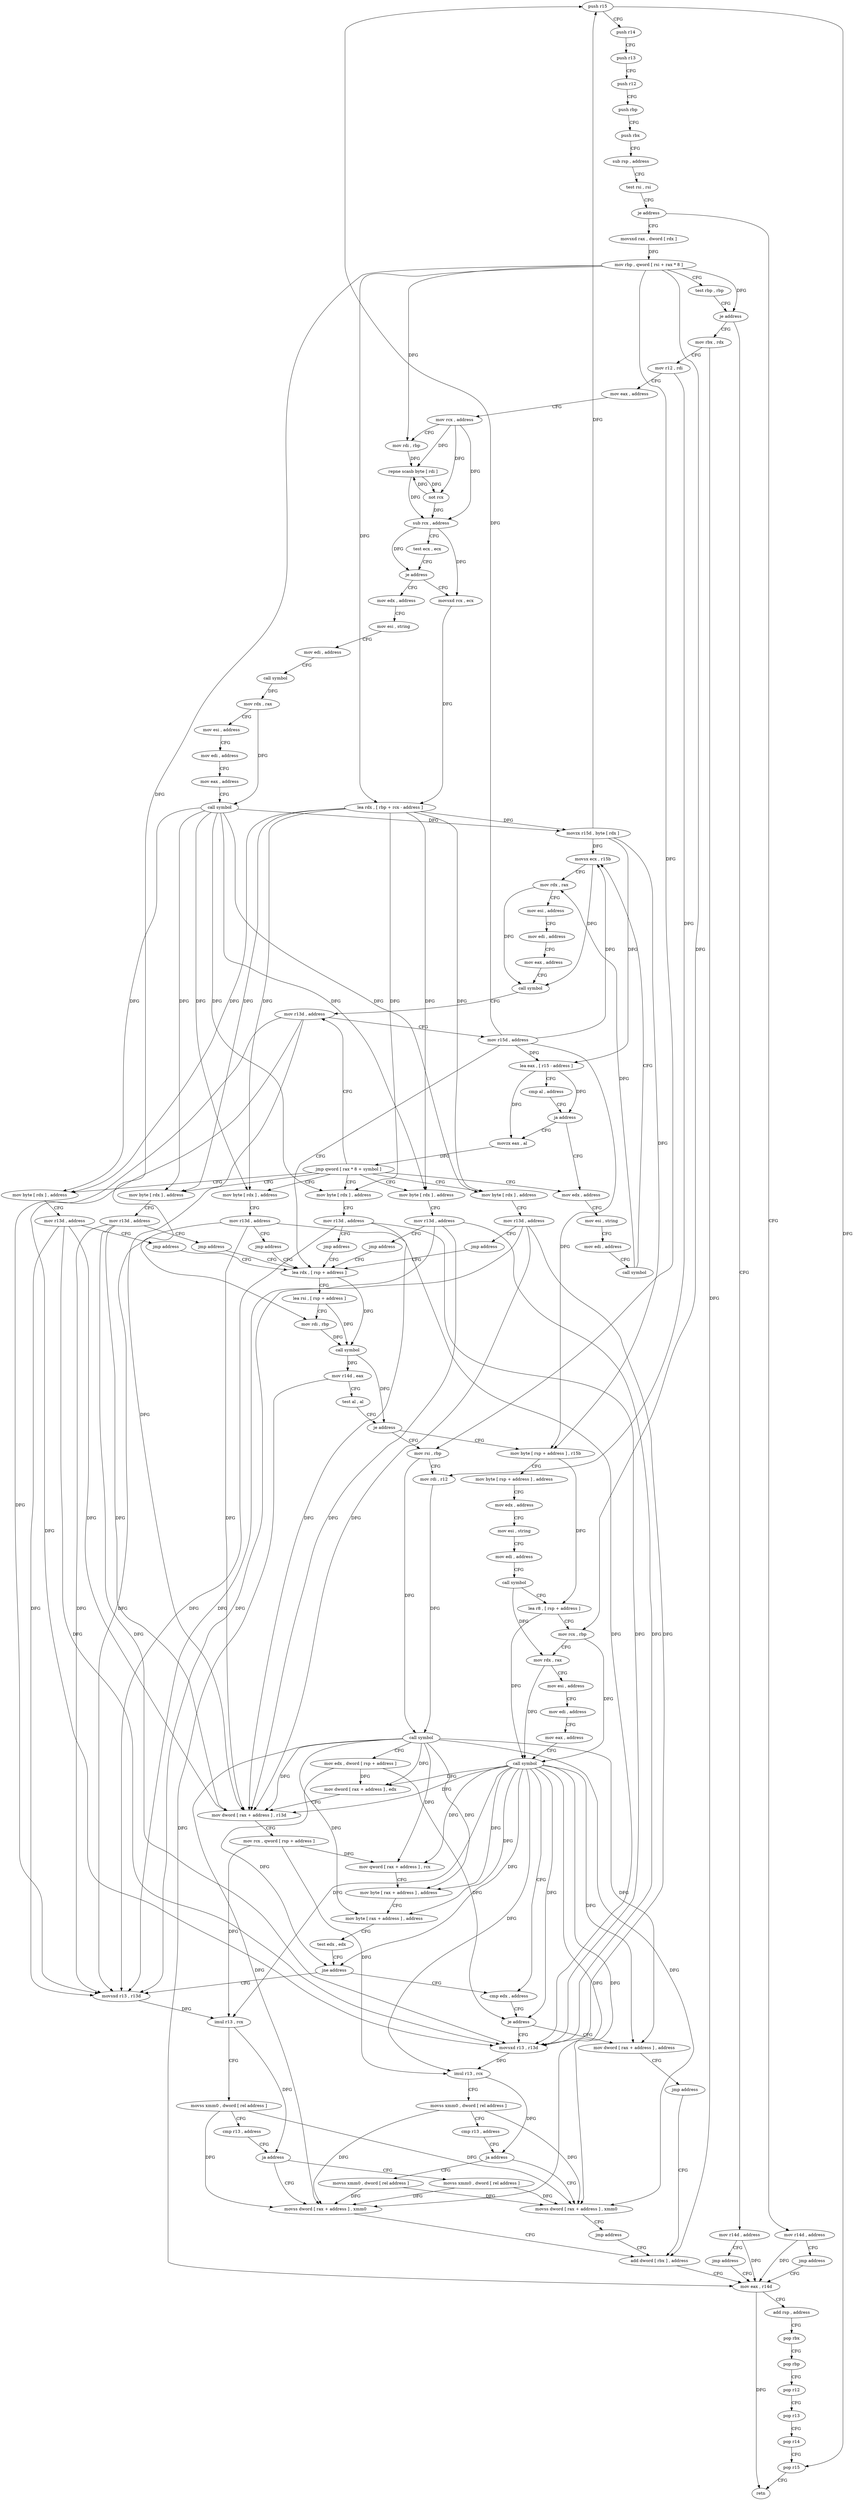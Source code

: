 digraph "func" {
"4246045" [label = "push r15" ]
"4246047" [label = "push r14" ]
"4246049" [label = "push r13" ]
"4246051" [label = "push r12" ]
"4246053" [label = "push rbp" ]
"4246054" [label = "push rbx" ]
"4246055" [label = "sub rsp , address" ]
"4246059" [label = "test rsi , rsi" ]
"4246062" [label = "je address" ]
"4246559" [label = "mov r14d , address" ]
"4246068" [label = "movsxd rax , dword [ rdx ]" ]
"4246565" [label = "jmp address" ]
"4246424" [label = "mov eax , r14d" ]
"4246071" [label = "mov rbp , qword [ rsi + rax * 8 ]" ]
"4246075" [label = "test rbp , rbp" ]
"4246078" [label = "je address" ]
"4246570" [label = "mov r14d , address" ]
"4246084" [label = "mov rbx , rdx" ]
"4246427" [label = "add rsp , address" ]
"4246431" [label = "pop rbx" ]
"4246432" [label = "pop rbp" ]
"4246433" [label = "pop r12" ]
"4246435" [label = "pop r13" ]
"4246437" [label = "pop r14" ]
"4246439" [label = "pop r15" ]
"4246441" [label = "retn" ]
"4246576" [label = "jmp address" ]
"4246087" [label = "mov r12 , rdi" ]
"4246090" [label = "mov eax , address" ]
"4246095" [label = "mov rcx , address" ]
"4246102" [label = "mov rdi , rbp" ]
"4246105" [label = "repne scasb byte [ rdi ]" ]
"4246107" [label = "not rcx" ]
"4246110" [label = "sub rcx , address" ]
"4246114" [label = "test ecx , ecx" ]
"4246116" [label = "je address" ]
"4246148" [label = "mov edx , address" ]
"4246118" [label = "movsxd rcx , ecx" ]
"4246153" [label = "mov esi , string" ]
"4246158" [label = "mov edi , address" ]
"4246163" [label = "call symbol" ]
"4246168" [label = "mov rdx , rax" ]
"4246171" [label = "mov esi , address" ]
"4246176" [label = "mov edi , address" ]
"4246181" [label = "mov eax , address" ]
"4246186" [label = "call symbol" ]
"4246191" [label = "mov byte [ rdx ] , address" ]
"4246121" [label = "lea rdx , [ rbp + rcx - address ]" ]
"4246126" [label = "movzx r15d , byte [ rdx ]" ]
"4246130" [label = "lea eax , [ r15 - address ]" ]
"4246134" [label = "cmp al , address" ]
"4246136" [label = "ja address" ]
"4246257" [label = "mov edx , address" ]
"4246138" [label = "movzx eax , al" ]
"4246316" [label = "lea rdx , [ rsp + address ]" ]
"4246321" [label = "lea rsi , [ rsp + address ]" ]
"4246326" [label = "mov rdi , rbp" ]
"4246329" [label = "call symbol" ]
"4246334" [label = "mov r14d , eax" ]
"4246337" [label = "test al , al" ]
"4246339" [label = "je address" ]
"4246442" [label = "mov byte [ rsp + address ] , r15b" ]
"4246341" [label = "mov rsi , rbp" ]
"4246262" [label = "mov esi , string" ]
"4246267" [label = "mov edi , address" ]
"4246272" [label = "call symbol" ]
"4246277" [label = "movsx ecx , r15b" ]
"4246281" [label = "mov rdx , rax" ]
"4246284" [label = "mov esi , address" ]
"4246289" [label = "mov edi , address" ]
"4246294" [label = "mov eax , address" ]
"4246299" [label = "call symbol" ]
"4246304" [label = "mov r13d , address" ]
"4246141" [label = "jmp qword [ rax * 8 + symbol ]" ]
"4246202" [label = "mov byte [ rdx ] , address" ]
"4246213" [label = "mov byte [ rdx ] , address" ]
"4246224" [label = "mov byte [ rdx ] , address" ]
"4246235" [label = "mov byte [ rdx ] , address" ]
"4246246" [label = "mov byte [ rdx ] , address" ]
"4246447" [label = "mov byte [ rsp + address ] , address" ]
"4246452" [label = "mov edx , address" ]
"4246457" [label = "mov esi , string" ]
"4246462" [label = "mov edi , address" ]
"4246467" [label = "call symbol" ]
"4246472" [label = "lea r8 , [ rsp + address ]" ]
"4246477" [label = "mov rcx , rbp" ]
"4246480" [label = "mov rdx , rax" ]
"4246483" [label = "mov esi , address" ]
"4246488" [label = "mov edi , address" ]
"4246493" [label = "mov eax , address" ]
"4246498" [label = "call symbol" ]
"4246503" [label = "cmp edx , address" ]
"4246344" [label = "mov rdi , r12" ]
"4246347" [label = "call symbol" ]
"4246352" [label = "mov edx , dword [ rsp + address ]" ]
"4246356" [label = "mov dword [ rax + address ] , edx" ]
"4246359" [label = "mov dword [ rax + address ] , r13d" ]
"4246363" [label = "mov rcx , qword [ rsp + address ]" ]
"4246368" [label = "mov qword [ rax + address ] , rcx" ]
"4246372" [label = "mov byte [ rax + address ] , address" ]
"4246376" [label = "mov byte [ rax + address ] , address" ]
"4246380" [label = "test edx , edx" ]
"4246382" [label = "jne address" ]
"4246384" [label = "movsxd r13 , r13d" ]
"4246194" [label = "mov r13d , address" ]
"4246200" [label = "jmp address" ]
"4246205" [label = "mov r13d , address" ]
"4246211" [label = "jmp address" ]
"4246216" [label = "mov r13d , address" ]
"4246222" [label = "jmp address" ]
"4246227" [label = "mov r13d , address" ]
"4246233" [label = "jmp address" ]
"4246238" [label = "mov r13d , address" ]
"4246244" [label = "jmp address" ]
"4246249" [label = "mov r13d , address" ]
"4246255" [label = "jmp address" ]
"4246310" [label = "mov r15d , address" ]
"4246517" [label = "movsxd r13 , r13d" ]
"4246520" [label = "imul r13 , rcx" ]
"4246524" [label = "movss xmm0 , dword [ rel address ]" ]
"4246532" [label = "cmp r13 , address" ]
"4246539" [label = "ja address" ]
"4246549" [label = "movss dword [ rax + address ] , xmm0" ]
"4246541" [label = "movss xmm0 , dword [ rel address ]" ]
"4246508" [label = "mov dword [ rax + address ] , address" ]
"4246515" [label = "jmp address" ]
"4246421" [label = "add dword [ rbx ] , address" ]
"4246506" [label = "je address" ]
"4246387" [label = "imul r13 , rcx" ]
"4246391" [label = "movss xmm0 , dword [ rel address ]" ]
"4246399" [label = "cmp r13 , address" ]
"4246406" [label = "ja address" ]
"4246416" [label = "movss dword [ rax + address ] , xmm0" ]
"4246408" [label = "movss xmm0 , dword [ rel address ]" ]
"4246554" [label = "jmp address" ]
"4246045" -> "4246047" [ label = "CFG" ]
"4246045" -> "4246439" [ label = "DFG" ]
"4246047" -> "4246049" [ label = "CFG" ]
"4246049" -> "4246051" [ label = "CFG" ]
"4246051" -> "4246053" [ label = "CFG" ]
"4246053" -> "4246054" [ label = "CFG" ]
"4246054" -> "4246055" [ label = "CFG" ]
"4246055" -> "4246059" [ label = "CFG" ]
"4246059" -> "4246062" [ label = "CFG" ]
"4246062" -> "4246559" [ label = "CFG" ]
"4246062" -> "4246068" [ label = "CFG" ]
"4246559" -> "4246565" [ label = "CFG" ]
"4246559" -> "4246424" [ label = "DFG" ]
"4246068" -> "4246071" [ label = "DFG" ]
"4246565" -> "4246424" [ label = "CFG" ]
"4246424" -> "4246427" [ label = "CFG" ]
"4246424" -> "4246441" [ label = "DFG" ]
"4246071" -> "4246075" [ label = "CFG" ]
"4246071" -> "4246078" [ label = "DFG" ]
"4246071" -> "4246102" [ label = "DFG" ]
"4246071" -> "4246121" [ label = "DFG" ]
"4246071" -> "4246326" [ label = "DFG" ]
"4246071" -> "4246477" [ label = "DFG" ]
"4246071" -> "4246341" [ label = "DFG" ]
"4246075" -> "4246078" [ label = "CFG" ]
"4246078" -> "4246570" [ label = "CFG" ]
"4246078" -> "4246084" [ label = "CFG" ]
"4246570" -> "4246576" [ label = "CFG" ]
"4246570" -> "4246424" [ label = "DFG" ]
"4246084" -> "4246087" [ label = "CFG" ]
"4246084" -> "4246421" [ label = "DFG" ]
"4246427" -> "4246431" [ label = "CFG" ]
"4246431" -> "4246432" [ label = "CFG" ]
"4246432" -> "4246433" [ label = "CFG" ]
"4246433" -> "4246435" [ label = "CFG" ]
"4246435" -> "4246437" [ label = "CFG" ]
"4246437" -> "4246439" [ label = "CFG" ]
"4246439" -> "4246441" [ label = "CFG" ]
"4246576" -> "4246424" [ label = "CFG" ]
"4246087" -> "4246090" [ label = "CFG" ]
"4246087" -> "4246344" [ label = "DFG" ]
"4246090" -> "4246095" [ label = "CFG" ]
"4246095" -> "4246102" [ label = "CFG" ]
"4246095" -> "4246105" [ label = "DFG" ]
"4246095" -> "4246107" [ label = "DFG" ]
"4246095" -> "4246110" [ label = "DFG" ]
"4246102" -> "4246105" [ label = "DFG" ]
"4246105" -> "4246107" [ label = "DFG" ]
"4246105" -> "4246110" [ label = "DFG" ]
"4246107" -> "4246110" [ label = "DFG" ]
"4246107" -> "4246105" [ label = "DFG" ]
"4246110" -> "4246114" [ label = "CFG" ]
"4246110" -> "4246116" [ label = "DFG" ]
"4246110" -> "4246118" [ label = "DFG" ]
"4246114" -> "4246116" [ label = "CFG" ]
"4246116" -> "4246148" [ label = "CFG" ]
"4246116" -> "4246118" [ label = "CFG" ]
"4246148" -> "4246153" [ label = "CFG" ]
"4246118" -> "4246121" [ label = "DFG" ]
"4246153" -> "4246158" [ label = "CFG" ]
"4246158" -> "4246163" [ label = "CFG" ]
"4246163" -> "4246168" [ label = "DFG" ]
"4246168" -> "4246171" [ label = "CFG" ]
"4246168" -> "4246186" [ label = "DFG" ]
"4246171" -> "4246176" [ label = "CFG" ]
"4246176" -> "4246181" [ label = "CFG" ]
"4246181" -> "4246186" [ label = "CFG" ]
"4246186" -> "4246191" [ label = "DFG" ]
"4246186" -> "4246126" [ label = "DFG" ]
"4246186" -> "4246202" [ label = "DFG" ]
"4246186" -> "4246213" [ label = "DFG" ]
"4246186" -> "4246224" [ label = "DFG" ]
"4246186" -> "4246235" [ label = "DFG" ]
"4246186" -> "4246246" [ label = "DFG" ]
"4246191" -> "4246194" [ label = "CFG" ]
"4246121" -> "4246126" [ label = "DFG" ]
"4246121" -> "4246191" [ label = "DFG" ]
"4246121" -> "4246202" [ label = "DFG" ]
"4246121" -> "4246213" [ label = "DFG" ]
"4246121" -> "4246224" [ label = "DFG" ]
"4246121" -> "4246235" [ label = "DFG" ]
"4246121" -> "4246246" [ label = "DFG" ]
"4246126" -> "4246130" [ label = "DFG" ]
"4246126" -> "4246045" [ label = "DFG" ]
"4246126" -> "4246277" [ label = "DFG" ]
"4246126" -> "4246442" [ label = "DFG" ]
"4246130" -> "4246134" [ label = "CFG" ]
"4246130" -> "4246136" [ label = "DFG" ]
"4246130" -> "4246138" [ label = "DFG" ]
"4246134" -> "4246136" [ label = "CFG" ]
"4246136" -> "4246257" [ label = "CFG" ]
"4246136" -> "4246138" [ label = "CFG" ]
"4246257" -> "4246262" [ label = "CFG" ]
"4246138" -> "4246141" [ label = "DFG" ]
"4246316" -> "4246321" [ label = "CFG" ]
"4246316" -> "4246329" [ label = "DFG" ]
"4246321" -> "4246326" [ label = "CFG" ]
"4246321" -> "4246329" [ label = "DFG" ]
"4246326" -> "4246329" [ label = "DFG" ]
"4246329" -> "4246334" [ label = "DFG" ]
"4246329" -> "4246339" [ label = "DFG" ]
"4246334" -> "4246337" [ label = "CFG" ]
"4246334" -> "4246424" [ label = "DFG" ]
"4246337" -> "4246339" [ label = "CFG" ]
"4246339" -> "4246442" [ label = "CFG" ]
"4246339" -> "4246341" [ label = "CFG" ]
"4246442" -> "4246447" [ label = "CFG" ]
"4246442" -> "4246472" [ label = "DFG" ]
"4246341" -> "4246344" [ label = "CFG" ]
"4246341" -> "4246347" [ label = "DFG" ]
"4246262" -> "4246267" [ label = "CFG" ]
"4246267" -> "4246272" [ label = "CFG" ]
"4246272" -> "4246277" [ label = "CFG" ]
"4246272" -> "4246281" [ label = "DFG" ]
"4246277" -> "4246281" [ label = "CFG" ]
"4246277" -> "4246299" [ label = "DFG" ]
"4246281" -> "4246284" [ label = "CFG" ]
"4246281" -> "4246299" [ label = "DFG" ]
"4246284" -> "4246289" [ label = "CFG" ]
"4246289" -> "4246294" [ label = "CFG" ]
"4246294" -> "4246299" [ label = "CFG" ]
"4246299" -> "4246304" [ label = "CFG" ]
"4246304" -> "4246310" [ label = "CFG" ]
"4246304" -> "4246359" [ label = "DFG" ]
"4246304" -> "4246384" [ label = "DFG" ]
"4246304" -> "4246517" [ label = "DFG" ]
"4246141" -> "4246191" [ label = "CFG" ]
"4246141" -> "4246202" [ label = "CFG" ]
"4246141" -> "4246213" [ label = "CFG" ]
"4246141" -> "4246224" [ label = "CFG" ]
"4246141" -> "4246235" [ label = "CFG" ]
"4246141" -> "4246246" [ label = "CFG" ]
"4246141" -> "4246257" [ label = "CFG" ]
"4246141" -> "4246304" [ label = "CFG" ]
"4246202" -> "4246205" [ label = "CFG" ]
"4246213" -> "4246216" [ label = "CFG" ]
"4246224" -> "4246227" [ label = "CFG" ]
"4246235" -> "4246238" [ label = "CFG" ]
"4246246" -> "4246249" [ label = "CFG" ]
"4246447" -> "4246452" [ label = "CFG" ]
"4246452" -> "4246457" [ label = "CFG" ]
"4246457" -> "4246462" [ label = "CFG" ]
"4246462" -> "4246467" [ label = "CFG" ]
"4246467" -> "4246472" [ label = "CFG" ]
"4246467" -> "4246480" [ label = "DFG" ]
"4246472" -> "4246477" [ label = "CFG" ]
"4246472" -> "4246498" [ label = "DFG" ]
"4246477" -> "4246480" [ label = "CFG" ]
"4246477" -> "4246498" [ label = "DFG" ]
"4246480" -> "4246483" [ label = "CFG" ]
"4246480" -> "4246498" [ label = "DFG" ]
"4246483" -> "4246488" [ label = "CFG" ]
"4246488" -> "4246493" [ label = "CFG" ]
"4246493" -> "4246498" [ label = "CFG" ]
"4246498" -> "4246503" [ label = "CFG" ]
"4246498" -> "4246356" [ label = "DFG" ]
"4246498" -> "4246359" [ label = "DFG" ]
"4246498" -> "4246368" [ label = "DFG" ]
"4246498" -> "4246372" [ label = "DFG" ]
"4246498" -> "4246376" [ label = "DFG" ]
"4246498" -> "4246508" [ label = "DFG" ]
"4246498" -> "4246416" [ label = "DFG" ]
"4246498" -> "4246549" [ label = "DFG" ]
"4246498" -> "4246387" [ label = "DFG" ]
"4246498" -> "4246520" [ label = "DFG" ]
"4246498" -> "4246382" [ label = "DFG" ]
"4246498" -> "4246506" [ label = "DFG" ]
"4246503" -> "4246506" [ label = "CFG" ]
"4246344" -> "4246347" [ label = "DFG" ]
"4246347" -> "4246352" [ label = "CFG" ]
"4246347" -> "4246356" [ label = "DFG" ]
"4246347" -> "4246359" [ label = "DFG" ]
"4246347" -> "4246368" [ label = "DFG" ]
"4246347" -> "4246372" [ label = "DFG" ]
"4246347" -> "4246376" [ label = "DFG" ]
"4246347" -> "4246508" [ label = "DFG" ]
"4246347" -> "4246416" [ label = "DFG" ]
"4246347" -> "4246549" [ label = "DFG" ]
"4246352" -> "4246356" [ label = "DFG" ]
"4246352" -> "4246382" [ label = "DFG" ]
"4246352" -> "4246506" [ label = "DFG" ]
"4246356" -> "4246359" [ label = "CFG" ]
"4246359" -> "4246363" [ label = "CFG" ]
"4246363" -> "4246368" [ label = "DFG" ]
"4246363" -> "4246387" [ label = "DFG" ]
"4246363" -> "4246520" [ label = "DFG" ]
"4246368" -> "4246372" [ label = "CFG" ]
"4246372" -> "4246376" [ label = "CFG" ]
"4246376" -> "4246380" [ label = "CFG" ]
"4246380" -> "4246382" [ label = "CFG" ]
"4246382" -> "4246503" [ label = "CFG" ]
"4246382" -> "4246384" [ label = "CFG" ]
"4246384" -> "4246387" [ label = "DFG" ]
"4246194" -> "4246200" [ label = "CFG" ]
"4246194" -> "4246359" [ label = "DFG" ]
"4246194" -> "4246384" [ label = "DFG" ]
"4246194" -> "4246517" [ label = "DFG" ]
"4246200" -> "4246316" [ label = "CFG" ]
"4246205" -> "4246211" [ label = "CFG" ]
"4246205" -> "4246359" [ label = "DFG" ]
"4246205" -> "4246384" [ label = "DFG" ]
"4246205" -> "4246517" [ label = "DFG" ]
"4246211" -> "4246316" [ label = "CFG" ]
"4246216" -> "4246222" [ label = "CFG" ]
"4246216" -> "4246359" [ label = "DFG" ]
"4246216" -> "4246384" [ label = "DFG" ]
"4246216" -> "4246517" [ label = "DFG" ]
"4246222" -> "4246316" [ label = "CFG" ]
"4246227" -> "4246233" [ label = "CFG" ]
"4246227" -> "4246359" [ label = "DFG" ]
"4246227" -> "4246384" [ label = "DFG" ]
"4246227" -> "4246517" [ label = "DFG" ]
"4246233" -> "4246316" [ label = "CFG" ]
"4246238" -> "4246244" [ label = "CFG" ]
"4246238" -> "4246359" [ label = "DFG" ]
"4246238" -> "4246384" [ label = "DFG" ]
"4246238" -> "4246517" [ label = "DFG" ]
"4246244" -> "4246316" [ label = "CFG" ]
"4246249" -> "4246255" [ label = "CFG" ]
"4246249" -> "4246359" [ label = "DFG" ]
"4246249" -> "4246384" [ label = "DFG" ]
"4246249" -> "4246517" [ label = "DFG" ]
"4246255" -> "4246316" [ label = "CFG" ]
"4246310" -> "4246316" [ label = "CFG" ]
"4246310" -> "4246045" [ label = "DFG" ]
"4246310" -> "4246130" [ label = "DFG" ]
"4246310" -> "4246277" [ label = "DFG" ]
"4246310" -> "4246442" [ label = "DFG" ]
"4246517" -> "4246520" [ label = "DFG" ]
"4246520" -> "4246524" [ label = "CFG" ]
"4246520" -> "4246539" [ label = "DFG" ]
"4246524" -> "4246532" [ label = "CFG" ]
"4246524" -> "4246416" [ label = "DFG" ]
"4246524" -> "4246549" [ label = "DFG" ]
"4246532" -> "4246539" [ label = "CFG" ]
"4246539" -> "4246549" [ label = "CFG" ]
"4246539" -> "4246541" [ label = "CFG" ]
"4246549" -> "4246554" [ label = "CFG" ]
"4246541" -> "4246549" [ label = "DFG" ]
"4246541" -> "4246416" [ label = "DFG" ]
"4246508" -> "4246515" [ label = "CFG" ]
"4246515" -> "4246421" [ label = "CFG" ]
"4246421" -> "4246424" [ label = "CFG" ]
"4246506" -> "4246517" [ label = "CFG" ]
"4246506" -> "4246508" [ label = "CFG" ]
"4246387" -> "4246391" [ label = "CFG" ]
"4246387" -> "4246406" [ label = "DFG" ]
"4246391" -> "4246399" [ label = "CFG" ]
"4246391" -> "4246416" [ label = "DFG" ]
"4246391" -> "4246549" [ label = "DFG" ]
"4246399" -> "4246406" [ label = "CFG" ]
"4246406" -> "4246416" [ label = "CFG" ]
"4246406" -> "4246408" [ label = "CFG" ]
"4246416" -> "4246421" [ label = "CFG" ]
"4246408" -> "4246416" [ label = "DFG" ]
"4246408" -> "4246549" [ label = "DFG" ]
"4246554" -> "4246421" [ label = "CFG" ]
}
